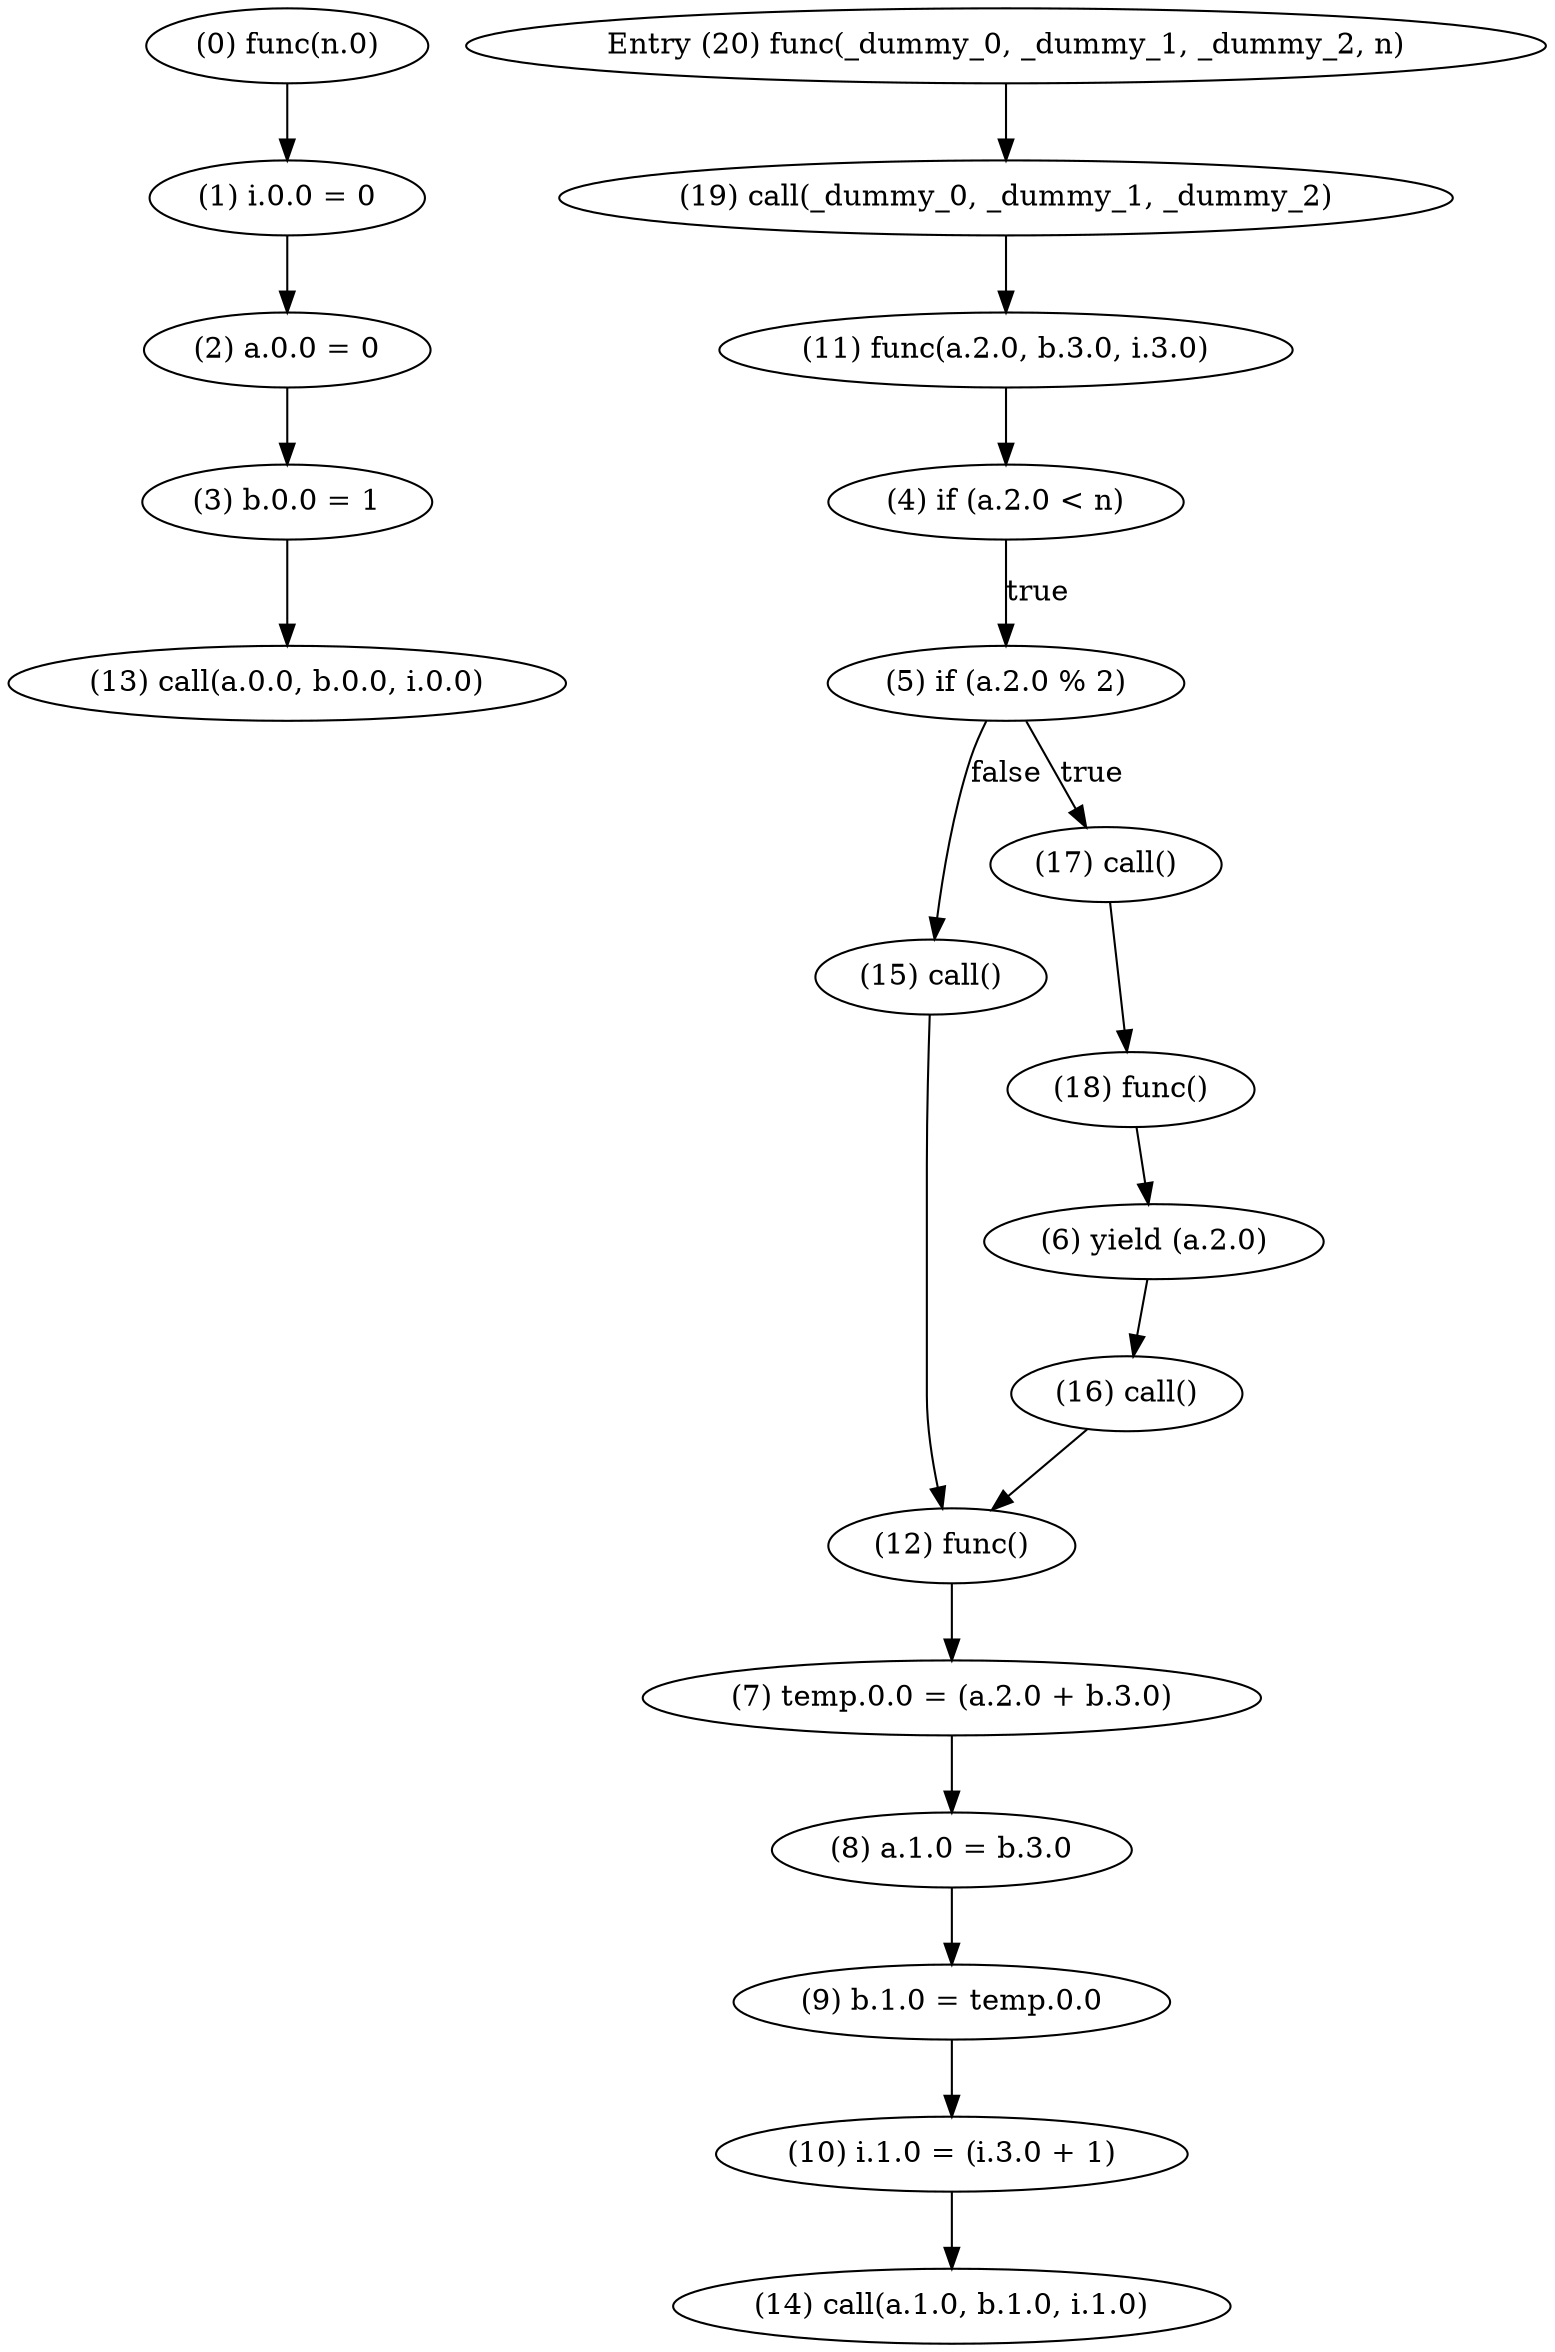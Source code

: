 digraph {
    0 [ label = "(0) func(n.0)" ]
    1 [ label = "(1) i.0.0 = 0" ]
    2 [ label = "(2) a.0.0 = 0" ]
    3 [ label = "(3) b.0.0 = 1" ]
    4 [ label = "(4) if (a.2.0 < n)" ]
    5 [ label = "(5) if (a.2.0 % 2)" ]
    6 [ label = "(6) yield (a.2.0)" ]
    7 [ label = "(7) temp.0.0 = (a.2.0 + b.3.0)" ]
    8 [ label = "(8) a.1.0 = b.3.0" ]
    9 [ label = "(9) b.1.0 = temp.0.0" ]
    10 [ label = "(10) i.1.0 = (i.3.0 + 1)" ]
    11 [ label = "(11) func(a.2.0, b.3.0, i.3.0)" ]
    12 [ label = "(12) func()" ]
    13 [ label = "(13) call(a.0.0, b.0.0, i.0.0)" ]
    14 [ label = "(14) call(a.1.0, b.1.0, i.1.0)" ]
    15 [ label = "(15) call()" ]
    16 [ label = "(16) call()" ]
    17 [ label = "(17) call()" ]
    18 [ label = "(18) func()" ]
    19 [ label = "(19) call(_dummy_0, _dummy_1, _dummy_2)" ]
    20 [ label = "Entry (20) func(_dummy_0, _dummy_1, _dummy_2, n)" ]
    0 -> 1 [ label = "" ]
    1 -> 2 [ label = "" ]
    2 -> 3 [ label = "" ]
    3 -> 13 [ label = "" ]
    4 -> 5 [ label = "true" ]
    5 -> 17 [ label = "true" ]
    5 -> 15 [ label = "false" ]
    6 -> 16 [ label = "" ]
    7 -> 8 [ label = "" ]
    8 -> 9 [ label = "" ]
    9 -> 10 [ label = "" ]
    10 -> 14 [ label = "" ]
    11 -> 4 [ label = "" ]
    12 -> 7 [ label = "" ]
    15 -> 12 [ label = "" ]
    16 -> 12 [ label = "" ]
    17 -> 18 [ label = "" ]
    18 -> 6 [ label = "" ]
    19 -> 11 [ label = "" ]
    20 -> 19 [ label = "" ]
}
